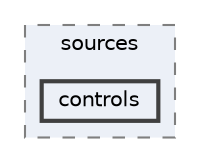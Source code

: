 digraph "apps/cluster/sources/controls"
{
 // LATEX_PDF_SIZE
  bgcolor="transparent";
  edge [fontname=Helvetica,fontsize=10,labelfontname=Helvetica,labelfontsize=10];
  node [fontname=Helvetica,fontsize=10,shape=box,height=0.2,width=0.4];
  compound=true
  subgraph clusterdir_e8585d75386710cc6ee08c6bbe2706b6 {
    graph [ bgcolor="#ecf0f7", pencolor="grey50", label="sources", fontname=Helvetica,fontsize=10 style="filled,dashed", URL="dir_e8585d75386710cc6ee08c6bbe2706b6.html",tooltip=""]
  dir_0d26736eec43091ec877c6d90a8af82e [label="controls", fillcolor="#ecf0f7", color="grey25", style="filled,bold", URL="dir_0d26736eec43091ec877c6d90a8af82e.html",tooltip=""];
  }
}
